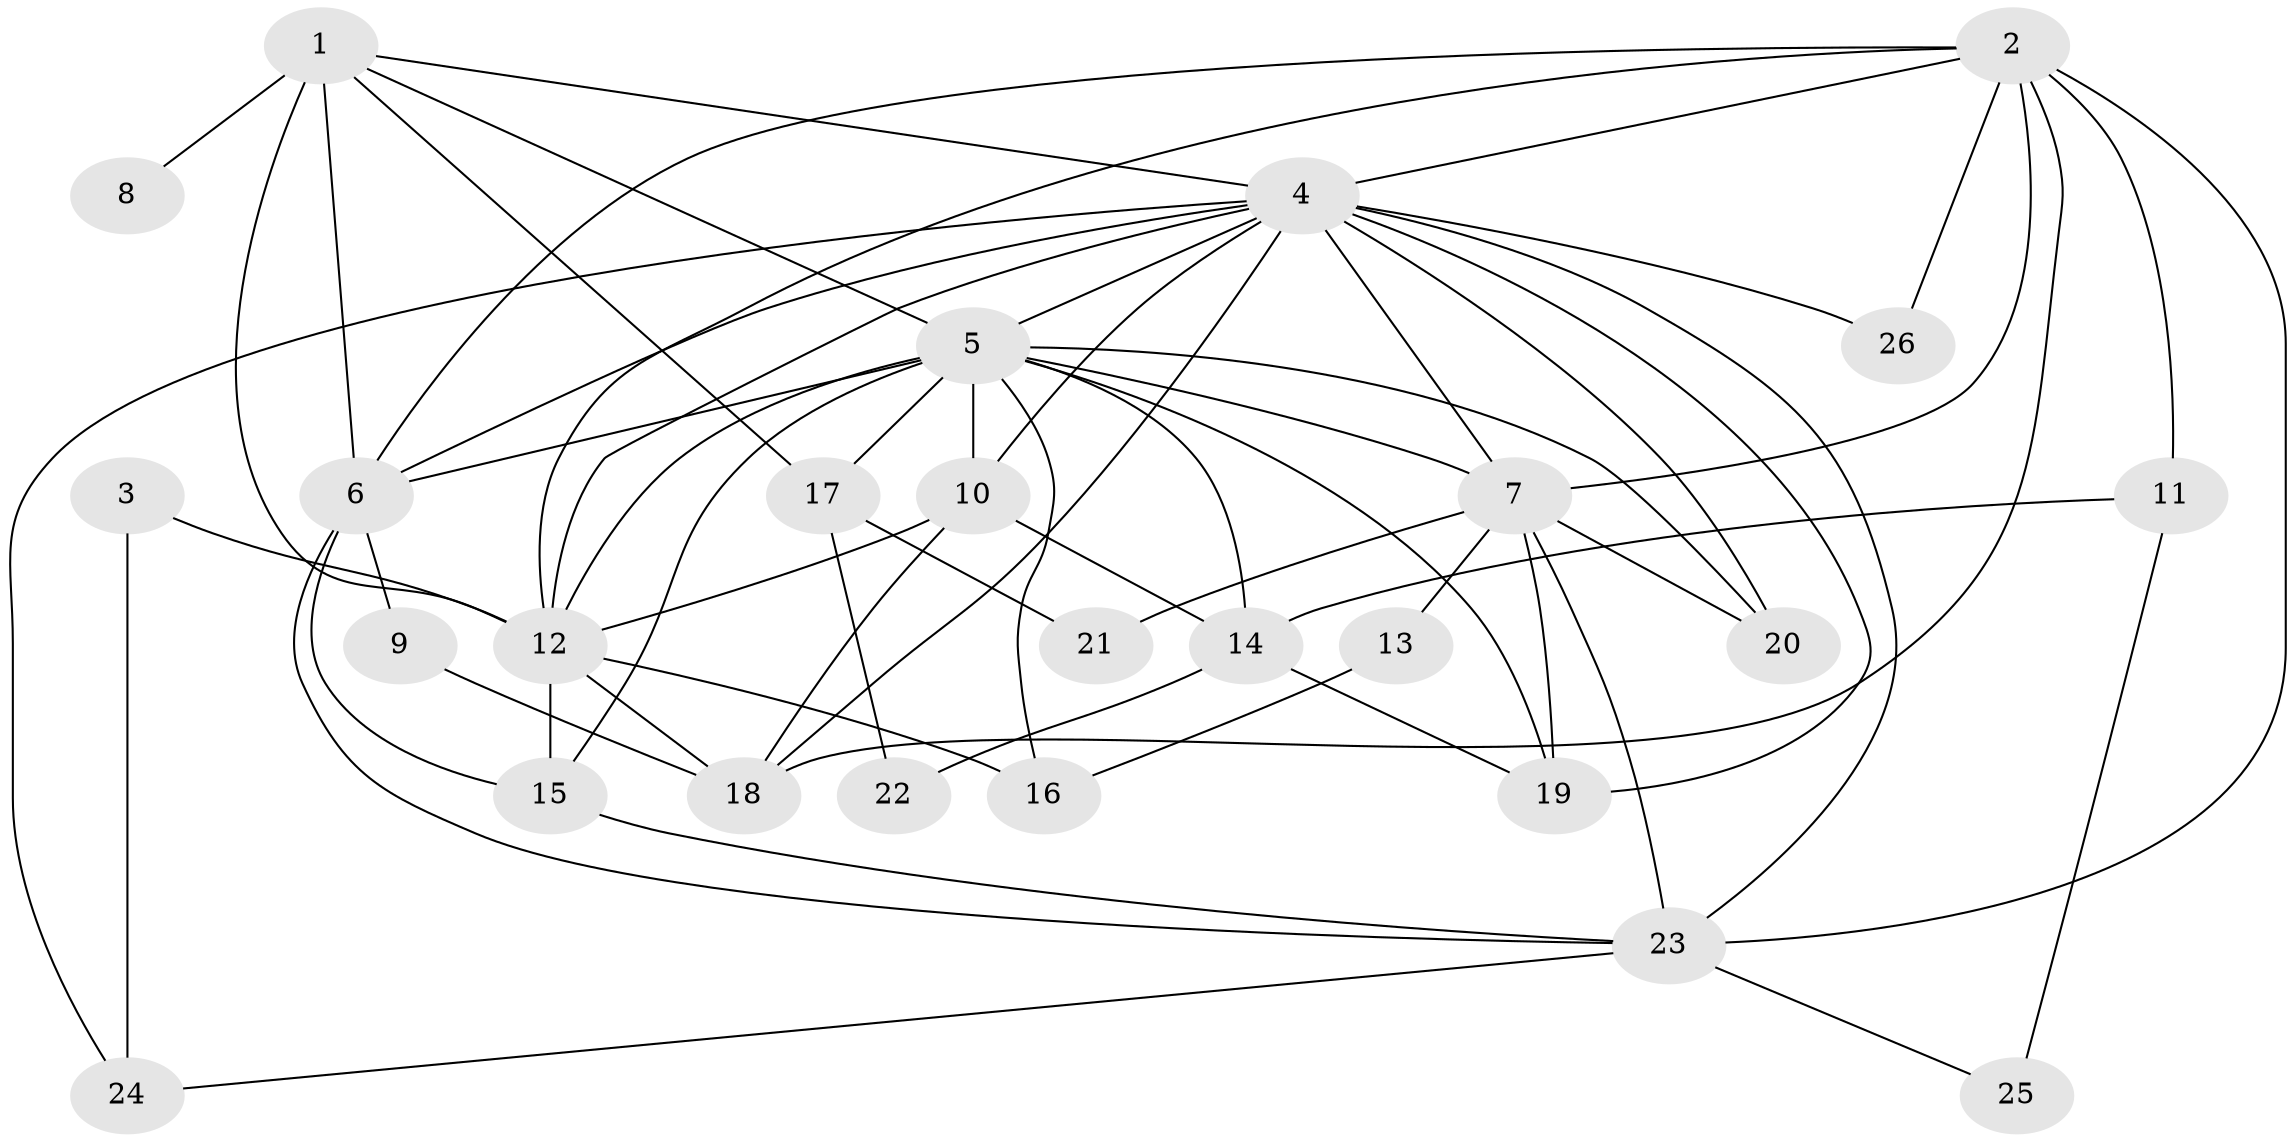 // original degree distribution, {3: 0.23076923076923078, 4: 0.23076923076923078, 2: 0.17307692307692307, 7: 0.057692307692307696, 6: 0.09615384615384616, 5: 0.21153846153846154}
// Generated by graph-tools (version 1.1) at 2025/36/03/09/25 02:36:01]
// undirected, 26 vertices, 62 edges
graph export_dot {
graph [start="1"]
  node [color=gray90,style=filled];
  1;
  2;
  3;
  4;
  5;
  6;
  7;
  8;
  9;
  10;
  11;
  12;
  13;
  14;
  15;
  16;
  17;
  18;
  19;
  20;
  21;
  22;
  23;
  24;
  25;
  26;
  1 -- 4 [weight=1.0];
  1 -- 5 [weight=1.0];
  1 -- 6 [weight=3.0];
  1 -- 8 [weight=3.0];
  1 -- 12 [weight=1.0];
  1 -- 17 [weight=1.0];
  2 -- 4 [weight=1.0];
  2 -- 6 [weight=1.0];
  2 -- 7 [weight=1.0];
  2 -- 11 [weight=1.0];
  2 -- 12 [weight=1.0];
  2 -- 18 [weight=2.0];
  2 -- 23 [weight=1.0];
  2 -- 26 [weight=1.0];
  3 -- 12 [weight=1.0];
  3 -- 24 [weight=1.0];
  4 -- 5 [weight=1.0];
  4 -- 6 [weight=1.0];
  4 -- 7 [weight=1.0];
  4 -- 10 [weight=1.0];
  4 -- 12 [weight=1.0];
  4 -- 18 [weight=1.0];
  4 -- 19 [weight=2.0];
  4 -- 20 [weight=1.0];
  4 -- 23 [weight=1.0];
  4 -- 24 [weight=1.0];
  4 -- 26 [weight=1.0];
  5 -- 6 [weight=1.0];
  5 -- 7 [weight=2.0];
  5 -- 10 [weight=4.0];
  5 -- 12 [weight=1.0];
  5 -- 14 [weight=1.0];
  5 -- 15 [weight=1.0];
  5 -- 16 [weight=1.0];
  5 -- 17 [weight=1.0];
  5 -- 19 [weight=1.0];
  5 -- 20 [weight=1.0];
  6 -- 9 [weight=1.0];
  6 -- 15 [weight=2.0];
  6 -- 23 [weight=1.0];
  7 -- 13 [weight=1.0];
  7 -- 19 [weight=2.0];
  7 -- 20 [weight=1.0];
  7 -- 21 [weight=1.0];
  7 -- 23 [weight=1.0];
  9 -- 18 [weight=1.0];
  10 -- 12 [weight=2.0];
  10 -- 14 [weight=1.0];
  10 -- 18 [weight=1.0];
  11 -- 14 [weight=1.0];
  11 -- 25 [weight=1.0];
  12 -- 15 [weight=1.0];
  12 -- 16 [weight=1.0];
  12 -- 18 [weight=1.0];
  13 -- 16 [weight=1.0];
  14 -- 19 [weight=1.0];
  14 -- 22 [weight=1.0];
  15 -- 23 [weight=1.0];
  17 -- 21 [weight=1.0];
  17 -- 22 [weight=1.0];
  23 -- 24 [weight=1.0];
  23 -- 25 [weight=1.0];
}
